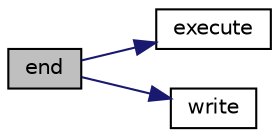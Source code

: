 digraph "end"
{
  bgcolor="transparent";
  edge [fontname="Helvetica",fontsize="10",labelfontname="Helvetica",labelfontsize="10"];
  node [fontname="Helvetica",fontsize="10",shape=record];
  rankdir="LR";
  Node1 [label="end",height=0.2,width=0.4,color="black", fillcolor="grey75", style="filled", fontcolor="black"];
  Node1 -> Node2 [color="midnightblue",fontsize="10",style="solid",fontname="Helvetica"];
  Node2 [label="execute",height=0.2,width=0.4,color="black",URL="$a00884.html#a84726fcbf084e82573f9c66bde3f6bf7",tooltip="Called at each ++ or += of the time-loop. "];
  Node1 -> Node3 [color="midnightblue",fontsize="10",style="solid",fontname="Helvetica"];
  Node3 [label="write",height=0.2,width=0.4,color="black",URL="$a00884.html#ae5456d2542b27cbc387f7ef97e25308e",tooltip="Called at each ++ or += of the time-loop. "];
}
